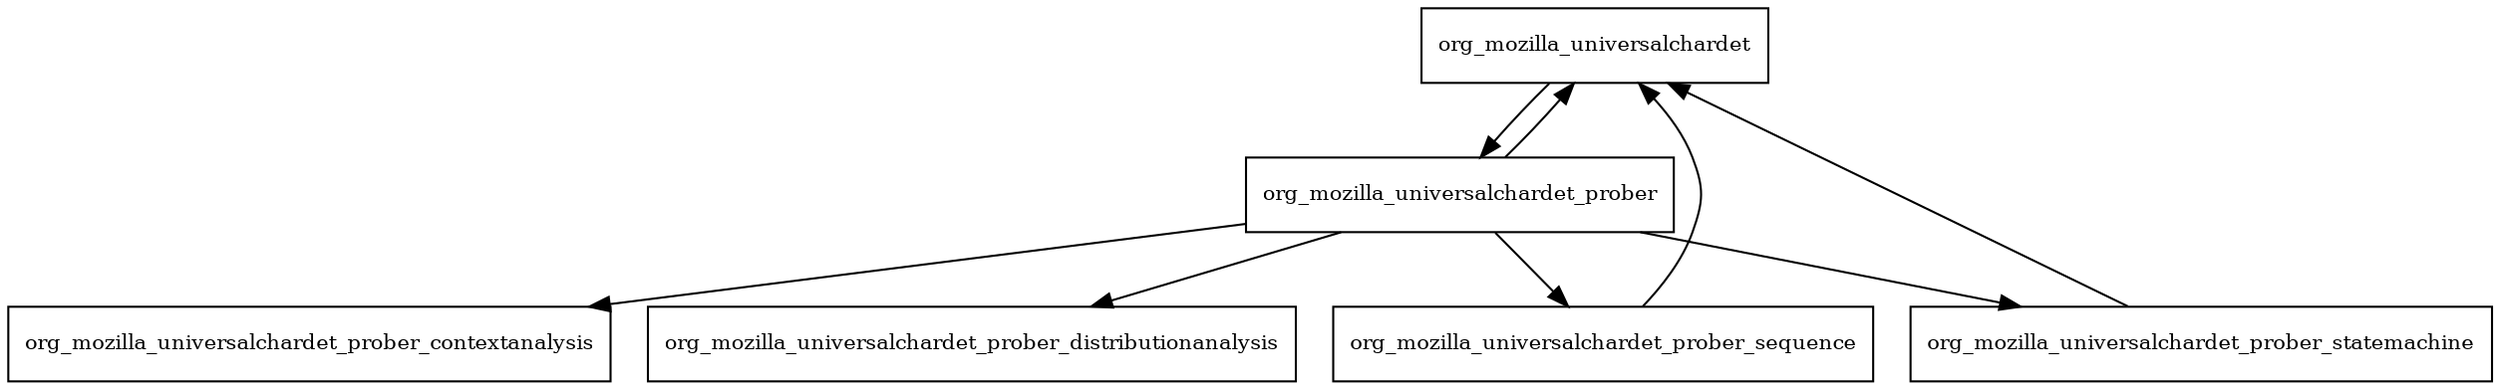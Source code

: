 digraph juniversalchardet_1_0_3_package_dependencies {
  node [shape = box, fontsize=10.0];
  org_mozilla_universalchardet -> org_mozilla_universalchardet_prober;
  org_mozilla_universalchardet_prober -> org_mozilla_universalchardet;
  org_mozilla_universalchardet_prober -> org_mozilla_universalchardet_prober_contextanalysis;
  org_mozilla_universalchardet_prober -> org_mozilla_universalchardet_prober_distributionanalysis;
  org_mozilla_universalchardet_prober -> org_mozilla_universalchardet_prober_sequence;
  org_mozilla_universalchardet_prober -> org_mozilla_universalchardet_prober_statemachine;
  org_mozilla_universalchardet_prober_sequence -> org_mozilla_universalchardet;
  org_mozilla_universalchardet_prober_statemachine -> org_mozilla_universalchardet;
}
